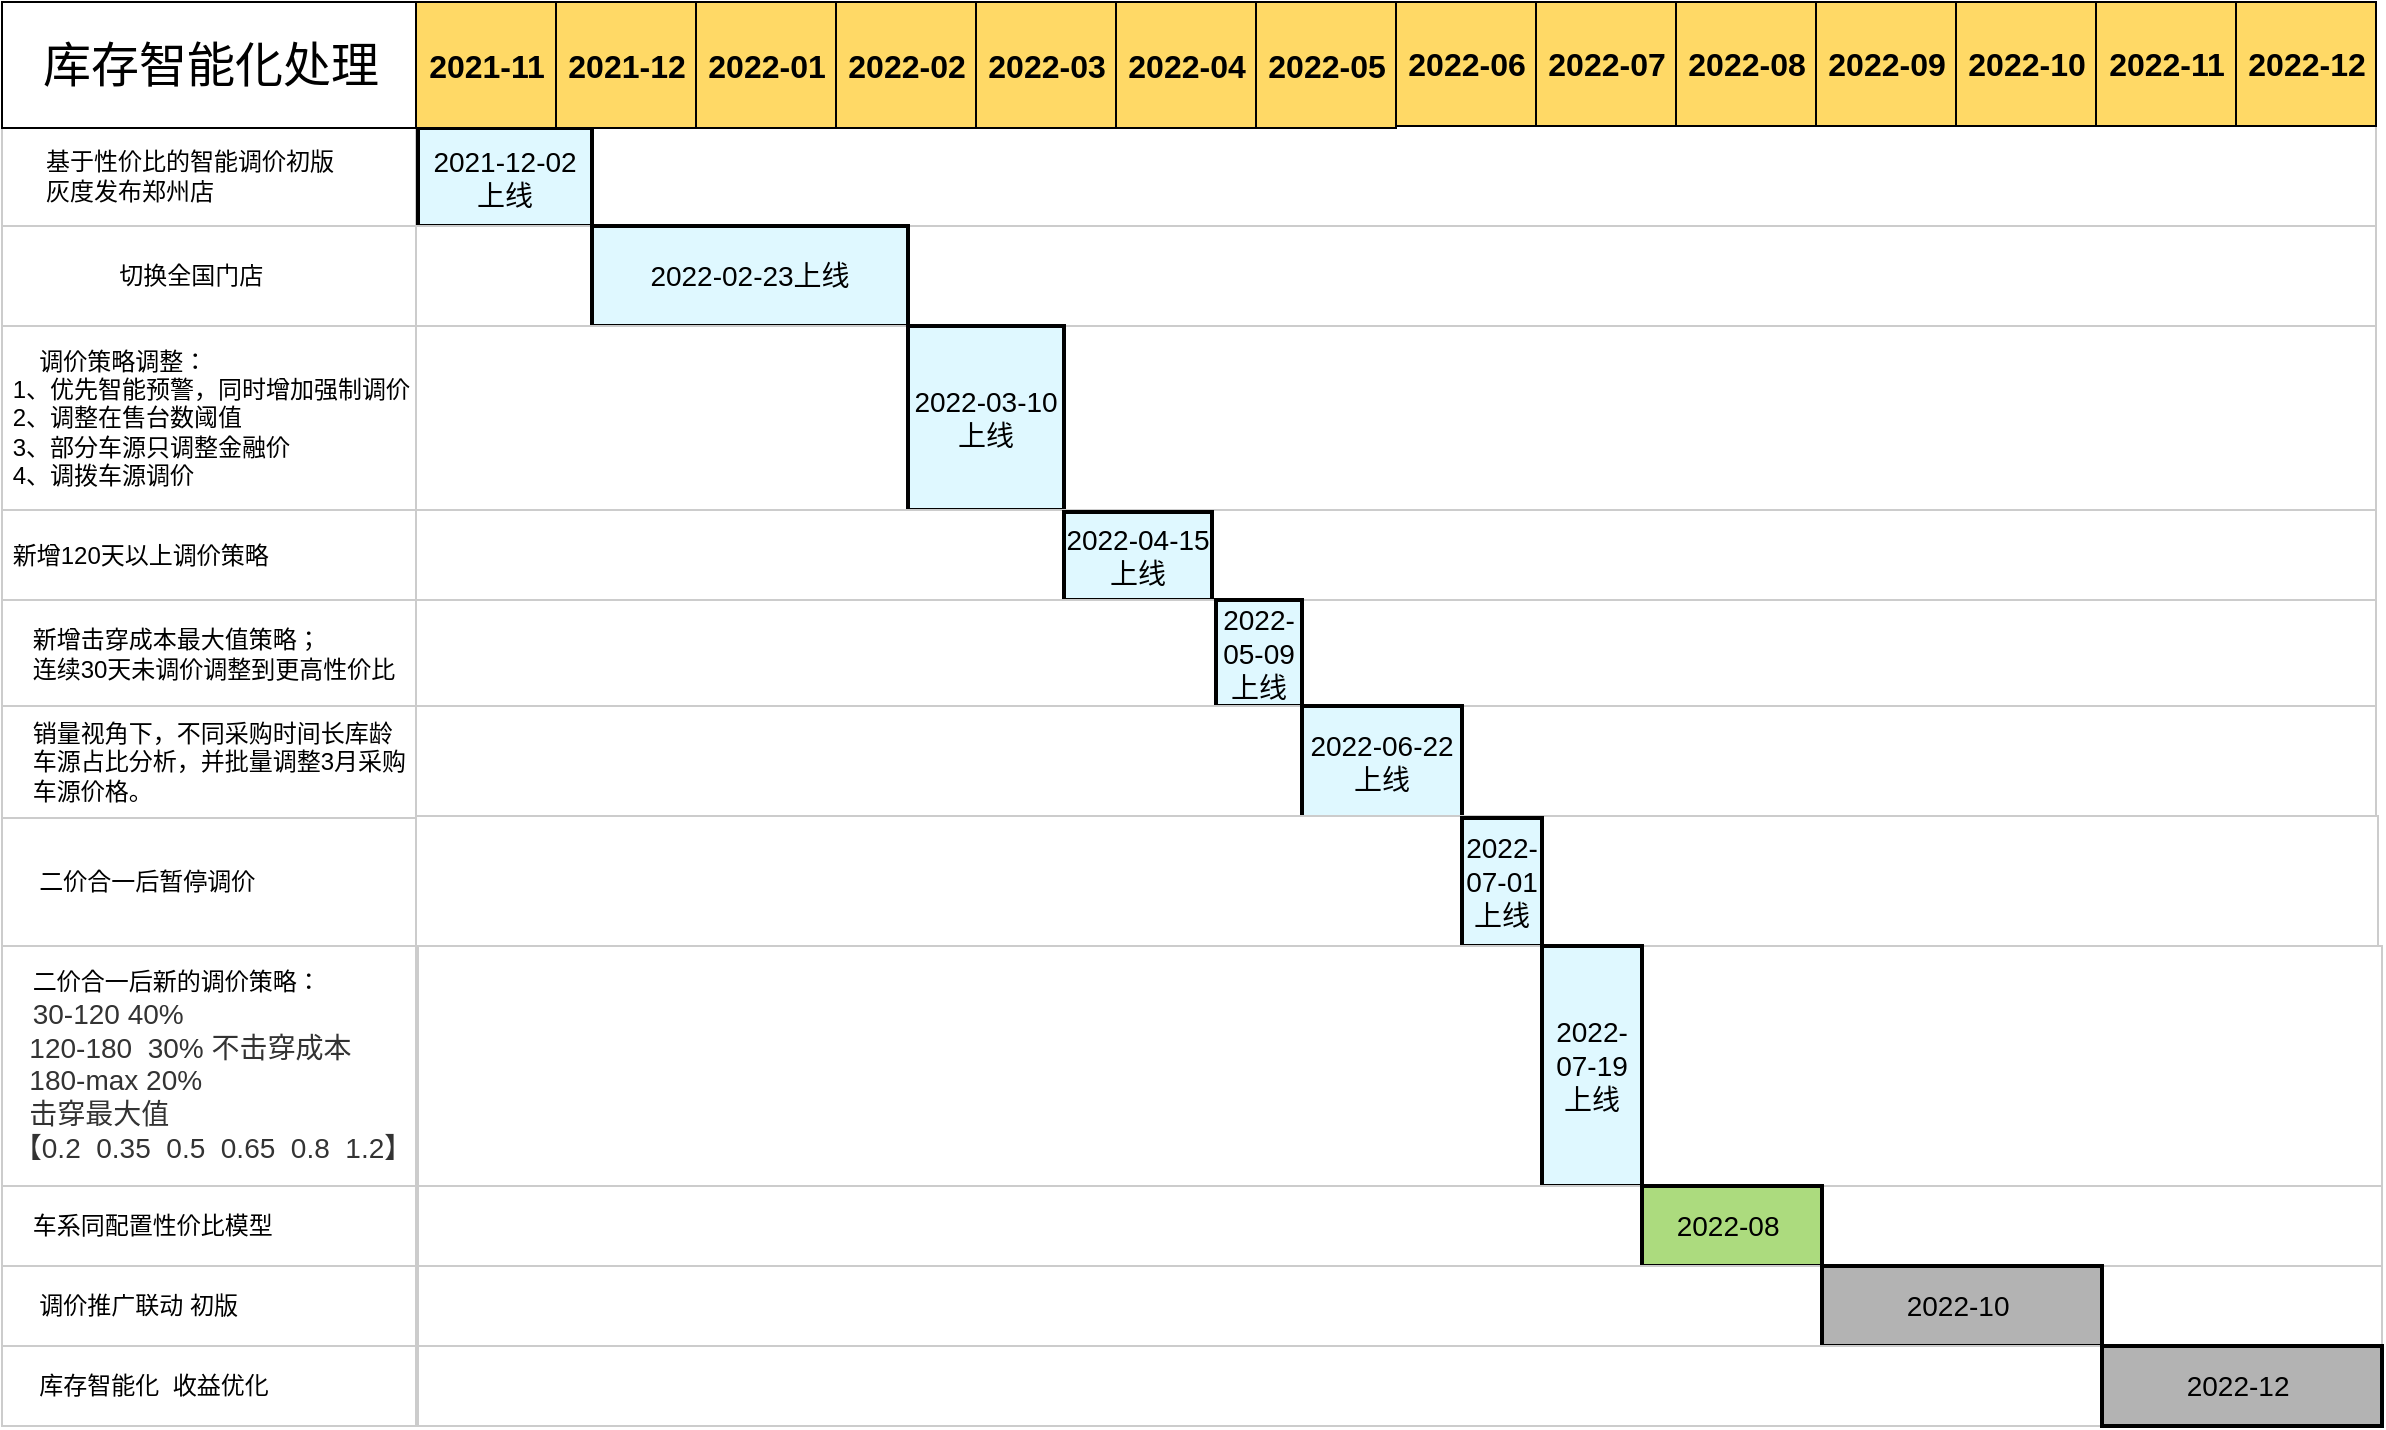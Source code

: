 <mxfile version="20.1.1" type="github">
  <diagram name="Page-1" id="fc2ac565-0d4e-3f0d-88b0-a54af1634ed7">
    <mxGraphModel dx="2514" dy="1196" grid="0" gridSize="10" guides="1" tooltips="1" connect="0" arrows="1" fold="1" page="1" pageScale="1.5" pageWidth="1169" pageHeight="827" background="none" math="0" shadow="0">
      <root>
        <mxCell id="0" style=";html=1;" />
        <mxCell id="1" style=";html=1;" parent="0" />
        <mxCell id="75" value="&amp;nbsp; &amp;nbsp; &amp;nbsp; 基于性价比的智能调价初版 &lt;br&gt;&amp;nbsp; &amp;nbsp; &amp;nbsp; 灰度发布郑州店" style="align=left;strokeColor=#CCCCCC;html=1;" parent="1" vertex="1">
          <mxGeometry x="410" y="150" width="207" height="50" as="geometry" />
        </mxCell>
        <mxCell id="2" value="库存智能化处理" style="strokeWidth=1;fontStyle=0;html=1;" parent="1" vertex="1">
          <mxGeometry x="410" y="130" width="207" height="20" as="geometry" />
        </mxCell>
        <mxCell id="67c90442a009f359-291" value="" style="align=left;strokeColor=#CCCCCC;html=1;" parent="1" vertex="1">
          <mxGeometry x="617" y="150" width="980" height="50" as="geometry" />
        </mxCell>
        <mxCell id="4" value="2021-11" style="strokeWidth=1;fontStyle=0;html=1;" parent="1" vertex="1">
          <mxGeometry x="617" y="130" width="70" height="20" as="geometry" />
        </mxCell>
        <mxCell id="67c90442a009f359-278" value="2021-12" style="strokeWidth=1;fontStyle=0;html=1;" parent="1" vertex="1">
          <mxGeometry x="687" y="130" width="70" height="20" as="geometry" />
        </mxCell>
        <mxCell id="67c90442a009f359-279" value="2022-01" style="strokeWidth=1;fontStyle=0;html=1;" parent="1" vertex="1">
          <mxGeometry x="757" y="130" width="70" height="20" as="geometry" />
        </mxCell>
        <mxCell id="67c90442a009f359-280" value="2022-02" style="strokeWidth=1;fontStyle=0;html=1;" parent="1" vertex="1">
          <mxGeometry x="827" y="130" width="70" height="20" as="geometry" />
        </mxCell>
        <mxCell id="67c90442a009f359-281" value="2022-03" style="strokeWidth=1;fontStyle=0;html=1;" parent="1" vertex="1">
          <mxGeometry x="897" y="130" width="70" height="20" as="geometry" />
        </mxCell>
        <mxCell id="67c90442a009f359-282" value="2022-04" style="strokeWidth=1;fontStyle=0;html=1;" parent="1" vertex="1">
          <mxGeometry x="967" y="130" width="70" height="20" as="geometry" />
        </mxCell>
        <mxCell id="67c90442a009f359-283" value="2022-05" style="strokeWidth=1;fontStyle=0;html=1;" parent="1" vertex="1">
          <mxGeometry x="1037" y="130" width="70" height="20" as="geometry" />
        </mxCell>
        <mxCell id="67c90442a009f359-284" value="&lt;font style=&quot;font-size: 16px;&quot;&gt;&lt;b&gt;2022-06&lt;/b&gt;&lt;/font&gt;" style="strokeWidth=1;fontStyle=0;html=1;fillColor=#FFD966;" parent="1" vertex="1">
          <mxGeometry x="1107" y="88" width="70" height="62" as="geometry" />
        </mxCell>
        <mxCell id="67c90442a009f359-285" value="&lt;font style=&quot;font-size: 16px;&quot;&gt;&lt;b&gt;2022-07&lt;/b&gt;&lt;/font&gt;" style="strokeWidth=1;fontStyle=0;html=1;fillColor=#FFD966;" parent="1" vertex="1">
          <mxGeometry x="1177" y="88" width="70" height="62" as="geometry" />
        </mxCell>
        <mxCell id="67c90442a009f359-286" value="&lt;font style=&quot;font-size: 16px;&quot;&gt;&lt;b&gt;2022-08&lt;/b&gt;&lt;/font&gt;" style="strokeWidth=1;fontStyle=0;html=1;fillColor=#FFD966;" parent="1" vertex="1">
          <mxGeometry x="1247" y="88" width="70" height="62" as="geometry" />
        </mxCell>
        <mxCell id="67c90442a009f359-287" value="&lt;font style=&quot;font-size: 16px;&quot;&gt;&lt;b&gt;2022-09&lt;/b&gt;&lt;/font&gt;" style="strokeWidth=1;fontStyle=0;html=1;fillColor=#FFD966;" parent="1" vertex="1">
          <mxGeometry x="1317" y="88" width="70" height="62" as="geometry" />
        </mxCell>
        <mxCell id="67c90442a009f359-288" value="&lt;font style=&quot;font-size: 16px;&quot;&gt;&lt;b&gt;2022-10&lt;/b&gt;&lt;/font&gt;" style="strokeWidth=1;fontStyle=0;html=1;fillColor=#FFD966;" parent="1" vertex="1">
          <mxGeometry x="1387" y="88" width="70" height="62" as="geometry" />
        </mxCell>
        <mxCell id="67c90442a009f359-299" value="2021-12-02&lt;br&gt;上线" style="whiteSpace=wrap;html=1;strokeWidth=2;fillColor=#DFF8FF;gradientColor=none;fontSize=14;align=center;strokeColor=#000000;" parent="1" vertex="1">
          <mxGeometry x="618" y="151" width="87" height="49" as="geometry" />
        </mxCell>
        <mxCell id="I9fv8p5_7N1Rlb_XpEn9-100" value="&lt;font style=&quot;font-size: 16px;&quot;&gt;&lt;b&gt;2022-11&lt;/b&gt;&lt;/font&gt;" style="strokeWidth=1;fontStyle=0;html=1;fillColor=#FFD966;" parent="1" vertex="1">
          <mxGeometry x="1457" y="88" width="70" height="62" as="geometry" />
        </mxCell>
        <mxCell id="I9fv8p5_7N1Rlb_XpEn9-101" value="&lt;font style=&quot;font-size: 16px;&quot;&gt;&lt;b&gt;2022-12&lt;/b&gt;&lt;/font&gt;" style="strokeWidth=1;fontStyle=0;html=1;fillColor=#FFD966;" parent="1" vertex="1">
          <mxGeometry x="1527" y="88" width="70" height="62" as="geometry" />
        </mxCell>
        <mxCell id="I9fv8p5_7N1Rlb_XpEn9-103" value="&amp;nbsp; &amp;nbsp; &amp;nbsp; &amp;nbsp; &amp;nbsp; &amp;nbsp; &amp;nbsp; &amp;nbsp; &amp;nbsp;切换全国门店" style="align=left;strokeColor=#CCCCCC;html=1;" parent="1" vertex="1">
          <mxGeometry x="410" y="200" width="207" height="50" as="geometry" />
        </mxCell>
        <mxCell id="I9fv8p5_7N1Rlb_XpEn9-104" value="" style="align=left;strokeColor=#CCCCCC;html=1;" parent="1" vertex="1">
          <mxGeometry x="617" y="200" width="980" height="50" as="geometry" />
        </mxCell>
        <mxCell id="I9fv8p5_7N1Rlb_XpEn9-105" value="2022-02-23上线" style="whiteSpace=wrap;html=1;strokeWidth=2;fillColor=#DFF8FF;gradientColor=none;fontSize=14;align=center;strokeColor=#000000;" parent="1" vertex="1">
          <mxGeometry x="705" y="200" width="158" height="50" as="geometry" />
        </mxCell>
        <mxCell id="I9fv8p5_7N1Rlb_XpEn9-107" value="&amp;nbsp; &amp;nbsp; &amp;nbsp;调价策略调整：&lt;br&gt;&amp;nbsp;1、优先智能预警，同时增加强制调价&lt;br&gt;&amp;nbsp;2、调整在售台数阈值&lt;br&gt;&amp;nbsp;3、部分车源只调整金融价&lt;br&gt;&amp;nbsp;4、调拨车源调价" style="align=left;strokeColor=#CCCCCC;html=1;" parent="1" vertex="1">
          <mxGeometry x="410" y="250" width="207" height="92" as="geometry" />
        </mxCell>
        <mxCell id="I9fv8p5_7N1Rlb_XpEn9-108" value="" style="align=left;strokeColor=#CCCCCC;html=1;" parent="1" vertex="1">
          <mxGeometry x="617" y="250" width="980" height="92" as="geometry" />
        </mxCell>
        <mxCell id="I9fv8p5_7N1Rlb_XpEn9-109" value="2022-03-10上线" style="whiteSpace=wrap;html=1;strokeWidth=2;fillColor=#DFF8FF;gradientColor=none;fontSize=14;align=center;strokeColor=#020203;" parent="1" vertex="1">
          <mxGeometry x="863" y="250" width="78" height="92" as="geometry" />
        </mxCell>
        <mxCell id="I9fv8p5_7N1Rlb_XpEn9-110" value="&lt;span style=&quot;white-space: pre;&quot;&gt; &lt;/span&gt;新增120天以上调价策略" style="align=left;strokeColor=#CCCCCC;html=1;" parent="1" vertex="1">
          <mxGeometry x="410" y="342" width="207" height="45" as="geometry" />
        </mxCell>
        <mxCell id="I9fv8p5_7N1Rlb_XpEn9-111" value="" style="align=left;strokeColor=#CCCCCC;html=1;" parent="1" vertex="1">
          <mxGeometry x="617" y="342" width="980" height="45" as="geometry" />
        </mxCell>
        <mxCell id="I9fv8p5_7N1Rlb_XpEn9-112" value="2022-04-15上线" style="whiteSpace=wrap;html=1;strokeWidth=2;fillColor=#DFF8FF;gradientColor=none;fontSize=14;align=center;strokeColor=#000000;" parent="1" vertex="1">
          <mxGeometry x="941" y="343" width="74" height="44" as="geometry" />
        </mxCell>
        <mxCell id="I9fv8p5_7N1Rlb_XpEn9-113" value="&amp;nbsp; &amp;nbsp; 新增击穿成本最大值策略；&lt;br&gt;&amp;nbsp; &amp;nbsp; 连续30天未调价调整到更高性价比" style="align=left;strokeColor=#CCCCCC;html=1;" parent="1" vertex="1">
          <mxGeometry x="410" y="387" width="207" height="53" as="geometry" />
        </mxCell>
        <mxCell id="I9fv8p5_7N1Rlb_XpEn9-114" value="" style="align=left;strokeColor=#CCCCCC;html=1;" parent="1" vertex="1">
          <mxGeometry x="617" y="387" width="980" height="53" as="geometry" />
        </mxCell>
        <mxCell id="I9fv8p5_7N1Rlb_XpEn9-116" value="2022-05-09上线" style="whiteSpace=wrap;html=1;strokeWidth=2;fillColor=#DFF8FF;gradientColor=none;fontSize=14;align=center;strokeColor=#000000;" parent="1" vertex="1">
          <mxGeometry x="1017" y="387" width="43" height="53" as="geometry" />
        </mxCell>
        <mxCell id="I9fv8p5_7N1Rlb_XpEn9-117" value="&amp;nbsp; &amp;nbsp; 销量视角下，不同采购时间长库龄&lt;br&gt;&amp;nbsp; &amp;nbsp; 车源占比分析，并批量调整3月采购&lt;br&gt;&amp;nbsp; &amp;nbsp; 车源价格。" style="align=left;strokeColor=#CCCCCC;html=1;" parent="1" vertex="1">
          <mxGeometry x="410" y="440" width="207" height="56" as="geometry" />
        </mxCell>
        <mxCell id="I9fv8p5_7N1Rlb_XpEn9-118" value="" style="align=left;strokeColor=#CCCCCC;html=1;" parent="1" vertex="1">
          <mxGeometry x="617" y="440" width="980" height="56" as="geometry" />
        </mxCell>
        <mxCell id="I9fv8p5_7N1Rlb_XpEn9-119" value="2022-06-22&lt;br&gt;上线" style="whiteSpace=wrap;html=1;strokeWidth=2;fillColor=#DFF8FF;gradientColor=none;fontSize=14;align=center;strokeColor=#000000;" parent="1" vertex="1">
          <mxGeometry x="1060" y="440" width="80" height="56" as="geometry" />
        </mxCell>
        <mxCell id="I9fv8p5_7N1Rlb_XpEn9-120" value="&amp;nbsp; &amp;nbsp; &amp;nbsp;二价合一后暂停调价" style="align=left;strokeColor=#CCCCCC;html=1;" parent="1" vertex="1">
          <mxGeometry x="410" y="496" width="207" height="64" as="geometry" />
        </mxCell>
        <mxCell id="I9fv8p5_7N1Rlb_XpEn9-121" value="" style="align=left;strokeColor=#CCCCCC;html=1;" parent="1" vertex="1">
          <mxGeometry x="617" y="495" width="981" height="65" as="geometry" />
        </mxCell>
        <mxCell id="I9fv8p5_7N1Rlb_XpEn9-122" value="2022-07-01&lt;br&gt;上线" style="whiteSpace=wrap;html=1;strokeWidth=2;fillColor=#DFF8FF;gradientColor=none;fontSize=14;align=center;strokeColor=#000000;" parent="1" vertex="1">
          <mxGeometry x="1140" y="496" width="40" height="64" as="geometry" />
        </mxCell>
        <mxCell id="I9fv8p5_7N1Rlb_XpEn9-123" value="&amp;nbsp; &amp;nbsp; 二价合一后新的调价策略：&lt;br&gt;&amp;nbsp; &amp;nbsp; &lt;span style=&quot;background-color: rgb(255, 255, 255); color: rgb(51, 51, 51); font-family: Arial, sans-serif; font-size: 14px;&quot;&gt;30-120 40%&amp;nbsp;&lt;br&gt;&lt;/span&gt;&lt;span style=&quot;background-color: rgb(255, 255, 255); color: rgb(51, 51, 51); font-family: Arial, sans-serif; font-size: 14px;&quot;&gt;&amp;nbsp; &amp;nbsp;120-180&amp;nbsp; 30% 不击穿成本&lt;br&gt;&lt;/span&gt;&lt;span style=&quot;background-color: rgb(255, 255, 255); color: rgb(51, 51, 51); font-family: Arial, sans-serif; font-size: 14px;&quot;&gt;&amp;nbsp; &amp;nbsp;180-max 20%&amp;nbsp; &amp;nbsp;&lt;br&gt;&amp;nbsp; &amp;nbsp;击穿最大值&lt;br&gt;&amp;nbsp;【0.2&amp;nbsp; 0.35&amp;nbsp; 0.5&amp;nbsp; 0.65&amp;nbsp; 0.8&amp;nbsp; 1.2】&lt;/span&gt;&lt;span style=&quot;background-color: rgb(255, 255, 255); color: rgb(51, 51, 51); font-family: Arial, sans-serif; font-size: 14px;&quot;&gt;&lt;br&gt;&lt;/span&gt;" style="align=left;strokeColor=#CCCCCC;html=1;" parent="1" vertex="1">
          <mxGeometry x="410" y="560" width="207" height="120" as="geometry" />
        </mxCell>
        <mxCell id="I9fv8p5_7N1Rlb_XpEn9-124" value="" style="align=left;strokeColor=#CCCCCC;html=1;" parent="1" vertex="1">
          <mxGeometry x="618" y="560" width="982" height="120" as="geometry" />
        </mxCell>
        <mxCell id="I9fv8p5_7N1Rlb_XpEn9-125" value="2022-07-19上线" style="whiteSpace=wrap;html=1;strokeWidth=2;fillColor=#DFF8FF;gradientColor=none;fontSize=14;align=center;strokeColor=#000000;" parent="1" vertex="1">
          <mxGeometry x="1180" y="560" width="50" height="120" as="geometry" />
        </mxCell>
        <mxCell id="I9fv8p5_7N1Rlb_XpEn9-126" value="&amp;nbsp; &amp;nbsp; 车系同配置性价比模型" style="align=left;strokeColor=#CCCCCC;html=1;" parent="1" vertex="1">
          <mxGeometry x="410" y="680" width="207" height="40" as="geometry" />
        </mxCell>
        <mxCell id="I9fv8p5_7N1Rlb_XpEn9-127" value="" style="align=left;strokeColor=#CCCCCC;html=1;" parent="1" vertex="1">
          <mxGeometry x="618" y="680" width="982" height="40" as="geometry" />
        </mxCell>
        <mxCell id="I9fv8p5_7N1Rlb_XpEn9-128" value="2022-08&amp;nbsp;" style="whiteSpace=wrap;html=1;strokeWidth=2;fillColor=#ACDB7E;gradientColor=none;fontSize=14;align=center;strokeColor=#000000;" parent="1" vertex="1">
          <mxGeometry x="1230" y="680" width="90" height="40" as="geometry" />
        </mxCell>
        <mxCell id="I9fv8p5_7N1Rlb_XpEn9-129" value="&amp;nbsp; &amp;nbsp; &amp;nbsp;调价推广联动 初版" style="align=left;strokeColor=#CCCCCC;html=1;" parent="1" vertex="1">
          <mxGeometry x="410" y="720" width="207" height="40" as="geometry" />
        </mxCell>
        <mxCell id="I9fv8p5_7N1Rlb_XpEn9-130" value="" style="align=left;strokeColor=#CCCCCC;html=1;" parent="1" vertex="1">
          <mxGeometry x="618" y="720" width="982" height="40" as="geometry" />
        </mxCell>
        <mxCell id="I9fv8p5_7N1Rlb_XpEn9-131" value="2022-10&amp;nbsp;" style="whiteSpace=wrap;html=1;strokeWidth=2;fillColor=#B3B3B3;gradientColor=none;fontSize=14;align=center;strokeColor=#000000;" parent="1" vertex="1">
          <mxGeometry x="1320" y="720" width="140" height="40" as="geometry" />
        </mxCell>
        <mxCell id="I9fv8p5_7N1Rlb_XpEn9-132" value="&amp;nbsp; &amp;nbsp; &amp;nbsp;库存智能化&amp;nbsp; 收益优化" style="align=left;strokeColor=#CCCCCC;html=1;" parent="1" vertex="1">
          <mxGeometry x="410" y="760" width="207" height="40" as="geometry" />
        </mxCell>
        <mxCell id="I9fv8p5_7N1Rlb_XpEn9-133" value="" style="align=left;strokeColor=#CCCCCC;html=1;" parent="1" vertex="1">
          <mxGeometry x="618" y="760" width="982" height="40" as="geometry" />
        </mxCell>
        <mxCell id="I9fv8p5_7N1Rlb_XpEn9-134" value="2022-12&amp;nbsp;" style="whiteSpace=wrap;html=1;strokeWidth=2;fillColor=#B3B3B3;gradientColor=none;fontSize=14;align=center;strokeColor=#000000;" parent="1" vertex="1">
          <mxGeometry x="1460" y="760" width="140" height="40" as="geometry" />
        </mxCell>
        <mxCell id="I9fv8p5_7N1Rlb_XpEn9-135" value="&lt;font style=&quot;font-size: 24px;&quot;&gt;库存智能化处理&lt;/font&gt;" style="strokeWidth=1;fontStyle=0;html=1;" parent="1" vertex="1">
          <mxGeometry x="410" y="88" width="207" height="63" as="geometry" />
        </mxCell>
        <mxCell id="I9fv8p5_7N1Rlb_XpEn9-136" value="&lt;font style=&quot;font-size: 16px;&quot;&gt;&lt;b&gt;2021-11&lt;/b&gt;&lt;/font&gt;" style="strokeWidth=1;fontStyle=0;html=1;fillColor=#FFD966;" parent="1" vertex="1">
          <mxGeometry x="617" y="88" width="70" height="63" as="geometry" />
        </mxCell>
        <mxCell id="I9fv8p5_7N1Rlb_XpEn9-137" value="&lt;font style=&quot;font-size: 16px;&quot;&gt;&lt;b&gt;2021-12&lt;/b&gt;&lt;/font&gt;" style="strokeWidth=1;fontStyle=0;html=1;fillColor=#FFD966;" parent="1" vertex="1">
          <mxGeometry x="687" y="88" width="70" height="63" as="geometry" />
        </mxCell>
        <mxCell id="I9fv8p5_7N1Rlb_XpEn9-138" value="&lt;font style=&quot;font-size: 16px;&quot;&gt;&lt;b&gt;2022-01&lt;/b&gt;&lt;/font&gt;" style="strokeWidth=1;fontStyle=0;html=1;fillColor=#FFD966;" parent="1" vertex="1">
          <mxGeometry x="757" y="88" width="70" height="63" as="geometry" />
        </mxCell>
        <mxCell id="I9fv8p5_7N1Rlb_XpEn9-139" value="&lt;font style=&quot;font-size: 16px;&quot;&gt;&lt;b&gt;2022-02&lt;/b&gt;&lt;/font&gt;" style="strokeWidth=1;fontStyle=0;html=1;fillColor=#FFD966;" parent="1" vertex="1">
          <mxGeometry x="827" y="88" width="70" height="63" as="geometry" />
        </mxCell>
        <mxCell id="I9fv8p5_7N1Rlb_XpEn9-140" value="&lt;font style=&quot;font-size: 16px;&quot;&gt;&lt;b&gt;2022-03&lt;/b&gt;&lt;/font&gt;" style="strokeWidth=1;fontStyle=0;html=1;fillColor=#FFD966;" parent="1" vertex="1">
          <mxGeometry x="897" y="88" width="70" height="63" as="geometry" />
        </mxCell>
        <mxCell id="I9fv8p5_7N1Rlb_XpEn9-141" value="&lt;font style=&quot;font-size: 16px;&quot;&gt;&lt;b&gt;2022-04&lt;/b&gt;&lt;/font&gt;" style="strokeWidth=1;fontStyle=0;html=1;fillColor=#FFD966;" parent="1" vertex="1">
          <mxGeometry x="967" y="88" width="70" height="63" as="geometry" />
        </mxCell>
        <mxCell id="I9fv8p5_7N1Rlb_XpEn9-142" value="&lt;font style=&quot;font-size: 16px;&quot;&gt;&lt;b&gt;2022-05&lt;/b&gt;&lt;/font&gt;" style="strokeWidth=1;fontStyle=0;html=1;fillColor=#FFD966;" parent="1" vertex="1">
          <mxGeometry x="1037" y="88" width="70" height="63" as="geometry" />
        </mxCell>
      </root>
    </mxGraphModel>
  </diagram>
</mxfile>
